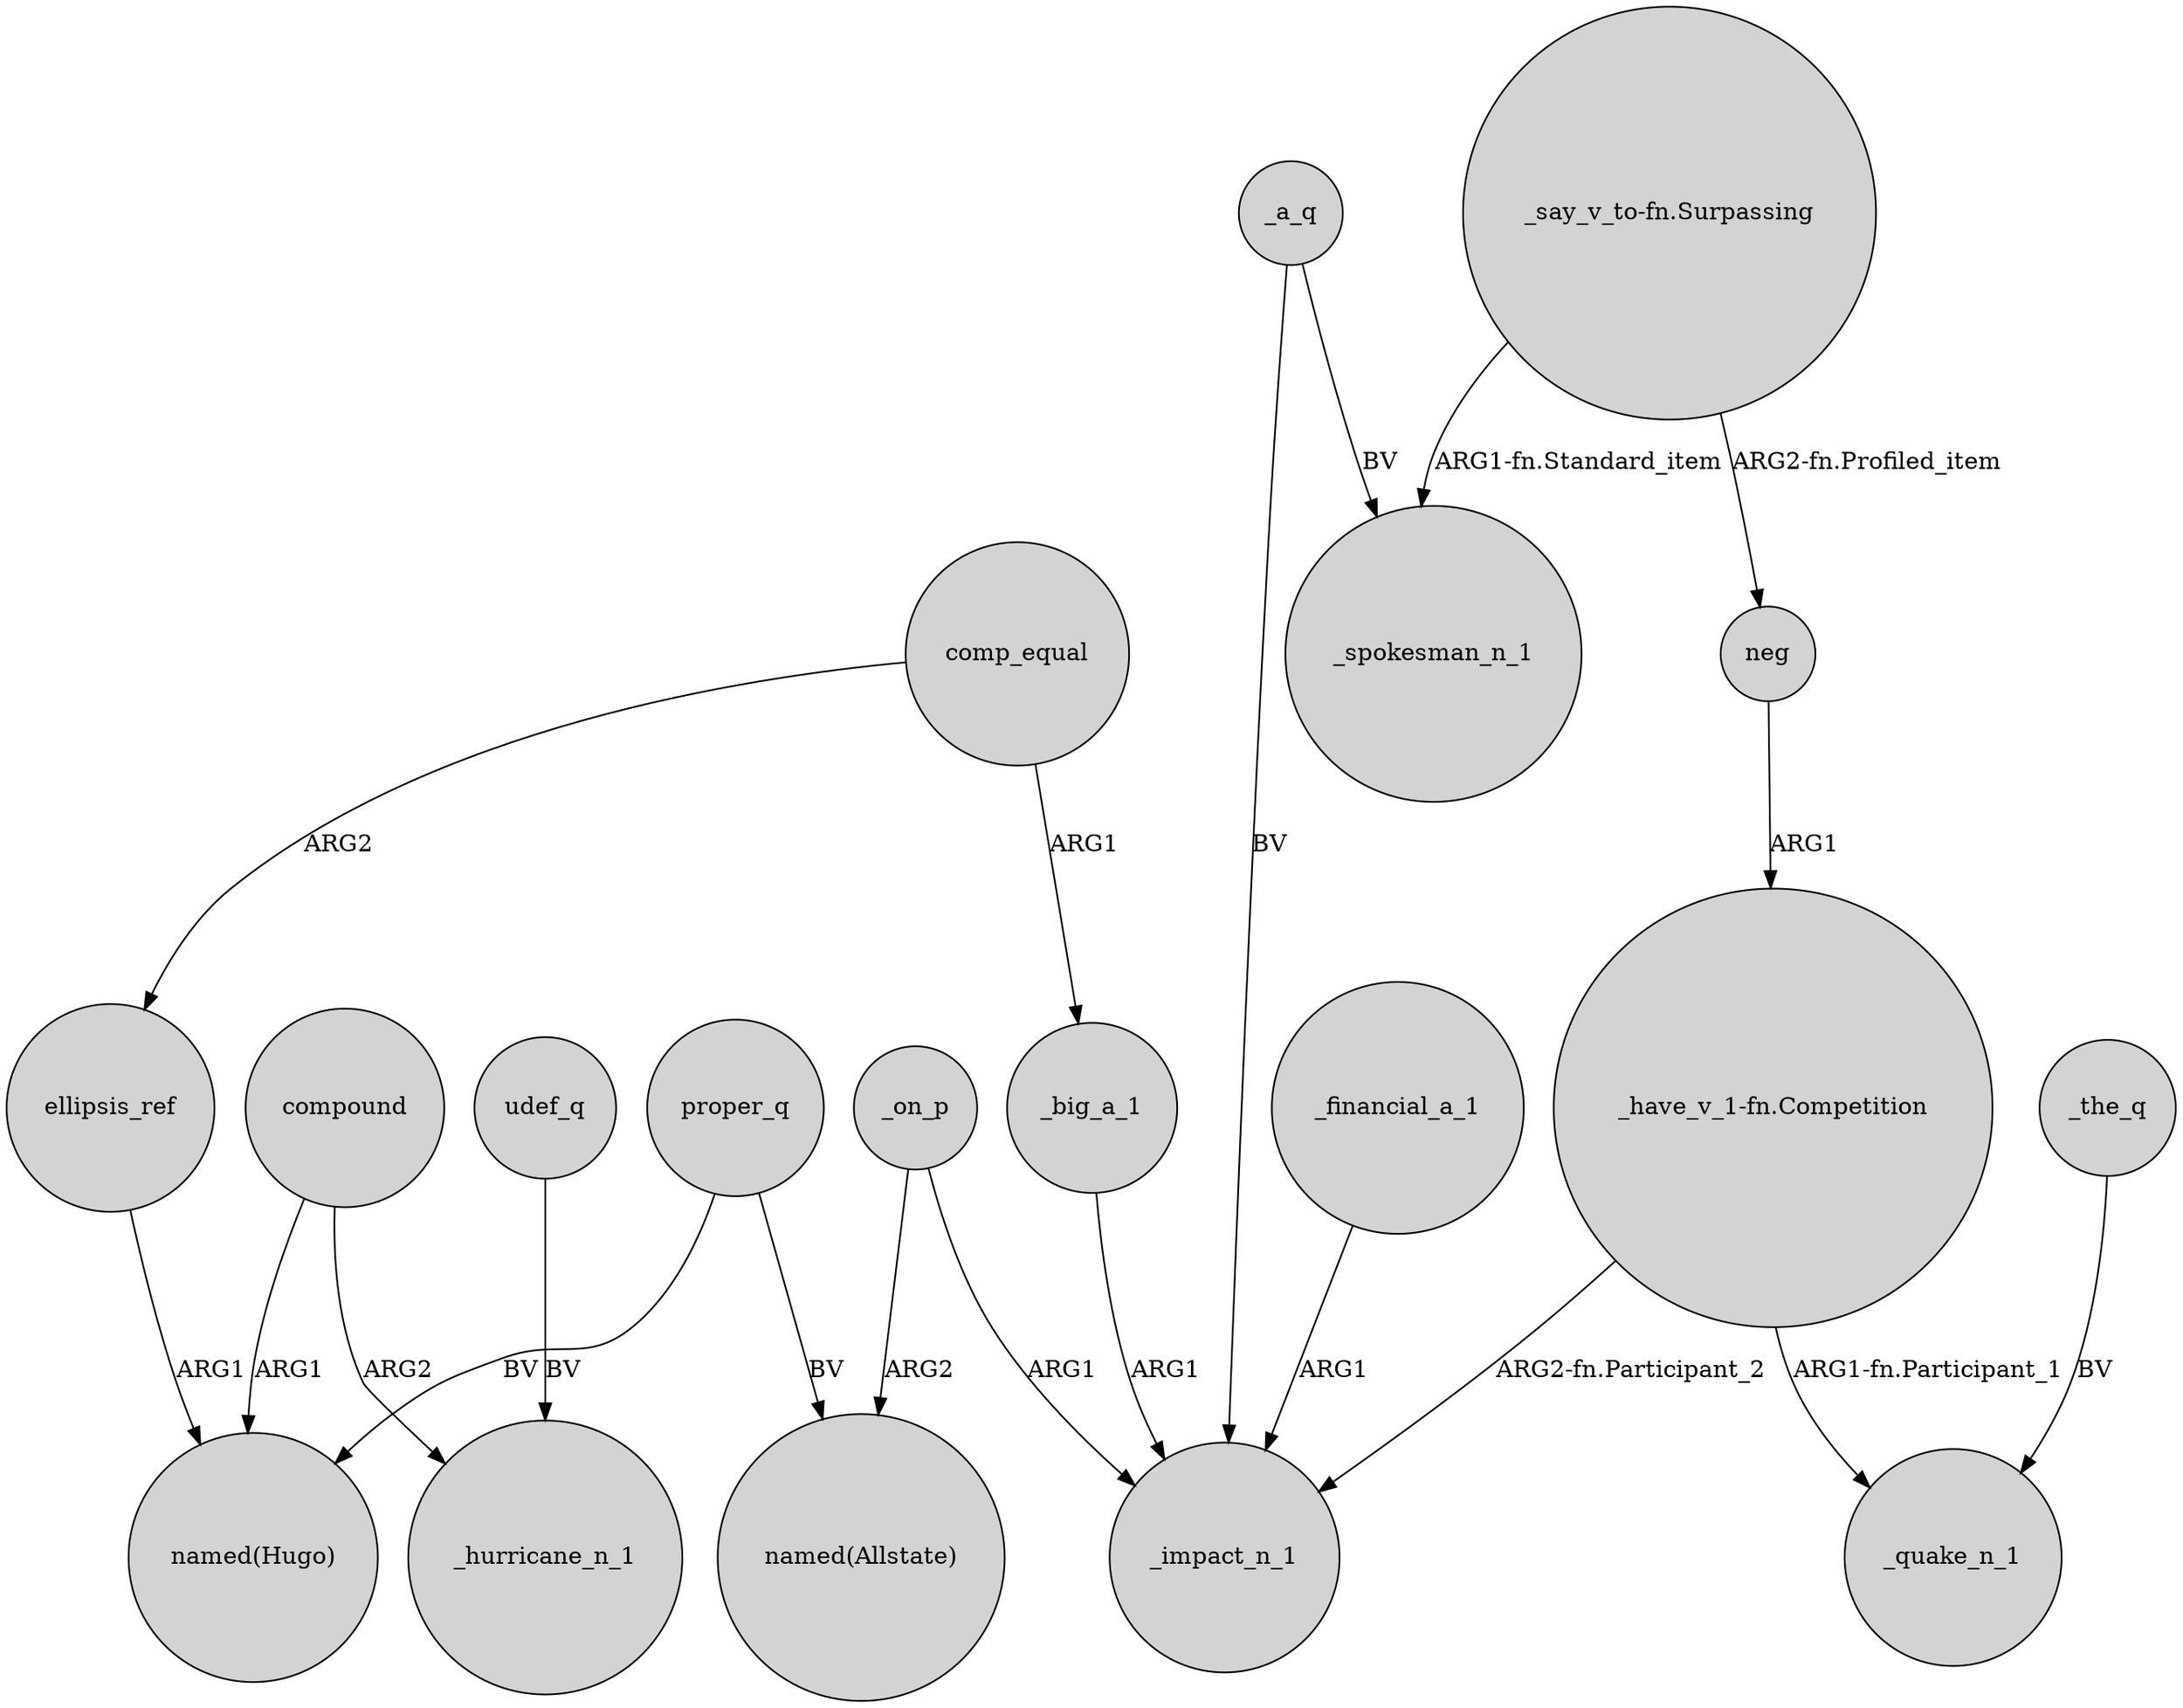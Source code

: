 digraph {
	node [shape=circle style=filled]
	comp_equal -> ellipsis_ref [label=ARG2]
	proper_q -> "named(Allstate)" [label=BV]
	_big_a_1 -> _impact_n_1 [label=ARG1]
	compound -> "named(Hugo)" [label=ARG1]
	_the_q -> _quake_n_1 [label=BV]
	compound -> _hurricane_n_1 [label=ARG2]
	proper_q -> "named(Hugo)" [label=BV]
	_on_p -> "named(Allstate)" [label=ARG2]
	"_have_v_1-fn.Competition" -> _impact_n_1 [label="ARG2-fn.Participant_2"]
	"_have_v_1-fn.Competition" -> _quake_n_1 [label="ARG1-fn.Participant_1"]
	comp_equal -> _big_a_1 [label=ARG1]
	neg -> "_have_v_1-fn.Competition" [label=ARG1]
	ellipsis_ref -> "named(Hugo)" [label=ARG1]
	_a_q -> _impact_n_1 [label=BV]
	udef_q -> _hurricane_n_1 [label=BV]
	_financial_a_1 -> _impact_n_1 [label=ARG1]
	_on_p -> _impact_n_1 [label=ARG1]
	_a_q -> _spokesman_n_1 [label=BV]
	"_say_v_to-fn.Surpassing" -> _spokesman_n_1 [label="ARG1-fn.Standard_item"]
	"_say_v_to-fn.Surpassing" -> neg [label="ARG2-fn.Profiled_item"]
}
